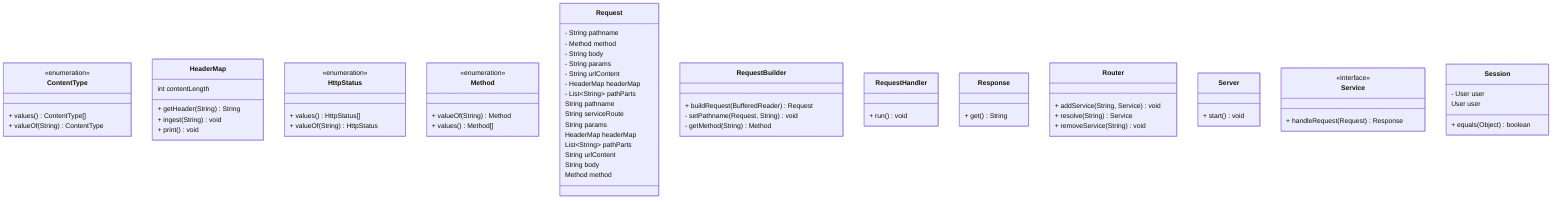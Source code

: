 classDiagram
    direction BT
    class ContentType {
        <<enumeration>>
        + values() ContentType[]
        + valueOf(String) ContentType
    }
    class HeaderMap {
        + getHeader(String) String
        + ingest(String) void
        + print() void
        int contentLength
    }
    class HttpStatus {
        <<enumeration>>
        + values() HttpStatus[]
        + valueOf(String) HttpStatus
    }
    class Method {
        <<enumeration>>
        + valueOf(String) Method
        + values() Method[]
    }
    class Request {
        - String pathname
        - Method method
        - String body
        - String params
        - String urlContent
        - HeaderMap headerMap
        - List~String~ pathParts
        String pathname
        String serviceRoute
        String params
        HeaderMap headerMap
        List~String~ pathParts
        String urlContent
        String body
        Method method
    }
    class RequestBuilder {
        + buildRequest(BufferedReader) Request
        - setPathname(Request, String) void
        - getMethod(String) Method
    }
    class RequestHandler {
        + run() void
    }
    class Response {
        + get() String
    }
    class Router {
        + addService(String, Service) void
        + resolve(String) Service
        + removeService(String) void
    }
    class Server {
        + start() void
    }
    class Service {
        <<Interface>>
        + handleRequest(Request) Response
    }
    class Session {
        - User user
        + equals(Object) boolean
        User user
    }
